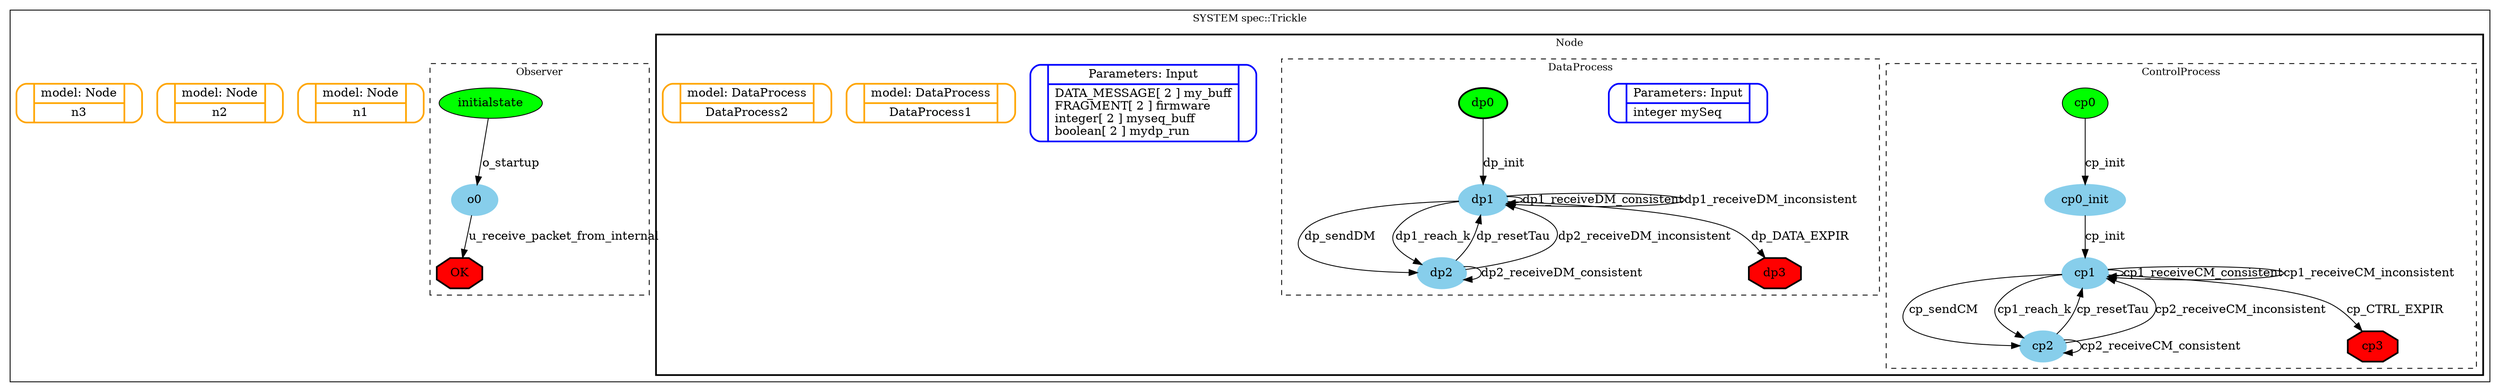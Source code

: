 digraph "Trickle" {
compound = true;
fontsize = 12
 subgraph "cluster_spec::Trickle" {
  label = "SYSTEM spec::Trickle"

  subgraph "cluster_spec::Trickle.Node" {
   label = "Node"
   style=bold;

   "spec::Trickle.Node"
   [
    label = "Node"
    shape=point, style=invisible, color=white
   ];

   "spec::Trickle.Node#parameters"
   [
    label = "|{Parameters: Input|DATA_MESSAGE[ 2 ] my_buff\l
FRAGMENT[ 2 ] firmware\l
integer[ 2 ] myseq_buff\l
boolean[ 2 ] mydp_run\l
}|"
    shape=Mrecord, style=bold, color=blue
   ];

   subgraph "cluster_spec::Trickle.Node.ControlProcess" {
    label = "ControlProcess"
    style=dashed;

    "spec::Trickle.Node.ControlProcess"
    [
     label = "ControlProcess"
     shape=point, style=invisible, color=white
    ];

    "spec::Trickle.Node.ControlProcess.cp0"
    [
     label = "cp0"
     shape=oval, style="filled", fillcolor=green
    ];

    "spec::Trickle.Node.ControlProcess.cp0" -> "spec::Trickle.Node.ControlProcess.cp0_init" [ label = "cp_init" ];

    "spec::Trickle.Node.ControlProcess.cp0_init"
    [
     label = "cp0_init"
     shape=ellipse, style="bold,filled", color=skyblue
    ];

    "spec::Trickle.Node.ControlProcess.cp0_init" -> "spec::Trickle.Node.ControlProcess.cp1" [ label = "cp_init" ];

    "spec::Trickle.Node.ControlProcess.cp1"
    [
     label = "cp1"
     shape=ellipse, style="bold,filled", color=skyblue
    ];

    "spec::Trickle.Node.ControlProcess.cp1" -> "spec::Trickle.Node.ControlProcess.cp2" [ label = "cp_sendCM" ];

    "spec::Trickle.Node.ControlProcess.cp1" -> "spec::Trickle.Node.ControlProcess.cp1" [ label = "cp1_receiveCM_consistent" ];

    "spec::Trickle.Node.ControlProcess.cp1" -> "spec::Trickle.Node.ControlProcess.cp1" [ label = "cp1_receiveCM_inconsistent" ];

    "spec::Trickle.Node.ControlProcess.cp1" -> "spec::Trickle.Node.ControlProcess.cp3" [ label = "cp_CTRL_EXPIR" ];

    "spec::Trickle.Node.ControlProcess.cp1" -> "spec::Trickle.Node.ControlProcess.cp2" [ label = "cp1_reach_k" ];

    "spec::Trickle.Node.ControlProcess.cp2"
    [
     label = "cp2"
     shape=ellipse, style="bold,filled", color=skyblue
    ];

    "spec::Trickle.Node.ControlProcess.cp2" -> "spec::Trickle.Node.ControlProcess.cp1" [ label = "cp_resetTau" ];

    "spec::Trickle.Node.ControlProcess.cp2" -> "spec::Trickle.Node.ControlProcess.cp2" [ label = "cp2_receiveCM_consistent" ];

    "spec::Trickle.Node.ControlProcess.cp2" -> "spec::Trickle.Node.ControlProcess.cp1" [ label = "cp2_receiveCM_inconsistent" ];

    "spec::Trickle.Node.ControlProcess.cp3"
    [
     label = "cp3"
     shape=octagon, style="bold,filled", fillcolor=red
    ];
   }

   subgraph "cluster_spec::Trickle.Node.DataProcess" {
    label = "DataProcess"
    style=dashed;

    "spec::Trickle.Node.DataProcess"
    [
     label = "DataProcess"
     shape=point, style=invisible, color=white
    ];

    "spec::Trickle.Node.DataProcess#parameters"
    [
     label = "|{Parameters: Input|integer mySeq\l
}|"
     shape=Mrecord, style=bold, color=blue
    ];

    "spec::Trickle.Node.DataProcess.dp0"
    [
     label = "dp0"
     shape=ellipse, style="bold,filled", fillcolor=green
    ];

    "spec::Trickle.Node.DataProcess.dp0" -> "spec::Trickle.Node.DataProcess.dp1" [ label = "dp_init" ];

    "spec::Trickle.Node.DataProcess.dp1"
    [
     label = "dp1"
     shape=ellipse, style="bold,filled", color=skyblue
    ];

    "spec::Trickle.Node.DataProcess.dp1" -> "spec::Trickle.Node.DataProcess.dp2" [ label = "dp_sendDM" ];

    "spec::Trickle.Node.DataProcess.dp1" -> "spec::Trickle.Node.DataProcess.dp1" [ label = "dp1_receiveDM_consistent" ];

    "spec::Trickle.Node.DataProcess.dp1" -> "spec::Trickle.Node.DataProcess.dp1" [ label = "dp1_receiveDM_inconsistent" ];

    "spec::Trickle.Node.DataProcess.dp1" -> "spec::Trickle.Node.DataProcess.dp3" [ label = "dp_DATA_EXPIR" ];

    "spec::Trickle.Node.DataProcess.dp1" -> "spec::Trickle.Node.DataProcess.dp2" [ label = "dp1_reach_k" ];

    "spec::Trickle.Node.DataProcess.dp2"
    [
     label = "dp2"
     shape=ellipse, style="bold,filled", color=skyblue
    ];

    "spec::Trickle.Node.DataProcess.dp2" -> "spec::Trickle.Node.DataProcess.dp1" [ label = "dp_resetTau" ];

    "spec::Trickle.Node.DataProcess.dp2" -> "spec::Trickle.Node.DataProcess.dp2" [ label = "dp2_receiveDM_consistent" ];

    "spec::Trickle.Node.DataProcess.dp2" -> "spec::Trickle.Node.DataProcess.dp1" [ label = "dp2_receiveDM_inconsistent" ];

    "spec::Trickle.Node.DataProcess.dp3"
    [
     label = "dp3"
     shape=octagon, style="bold,filled", fillcolor=red
    ];
   }

   "spec::Trickle.Node.DataProcess1"
   [
    label = "|{model: DataProcess|DataProcess1}|"
    shape=Mrecord, style=bold, color=orange
   ];

   "spec::Trickle.Node.DataProcess2"
   [
    label = "|{model: DataProcess|DataProcess2}|"
    shape=Mrecord, style=bold, color=orange
   ];
  }

  subgraph "cluster_spec::Trickle.Observer" {
   label = "Observer"
   style=dashed;

   "spec::Trickle.Observer"
   [
    label = "Observer"
    shape=point, style=invisible, color=white
   ];

   "spec::Trickle.Observer.initialstate"
   [
    label = "initialstate"
    shape=oval, style="filled", fillcolor=green
   ];

   "spec::Trickle.Observer.initialstate" -> "spec::Trickle.Observer.o0" [ label = "o_startup" ];

   "spec::Trickle.Observer.o0"
   [
    label = "o0"
    shape=ellipse, style="bold,filled", color=skyblue
   ];

   "spec::Trickle.Observer.o0" -> "spec::Trickle.Observer.OK" [ label = "u_receive_packet_from_internal" ];

   "spec::Trickle.Observer.OK"
   [
    label = "OK"
    shape=octagon, style="bold,filled", fillcolor=red
   ];
  }

  "spec::Trickle.n1"
  [
   label = "|{model: Node|n1}|"
   shape=Mrecord, style=bold, color=orange
  ];

  "spec::Trickle.n2"
  [
   label = "|{model: Node|n2}|"
   shape=Mrecord, style=bold, color=orange
  ];

  "spec::Trickle.n3"
  [
   label = "|{model: Node|n3}|"
   shape=Mrecord, style=bold, color=orange
  ];
 }
}

